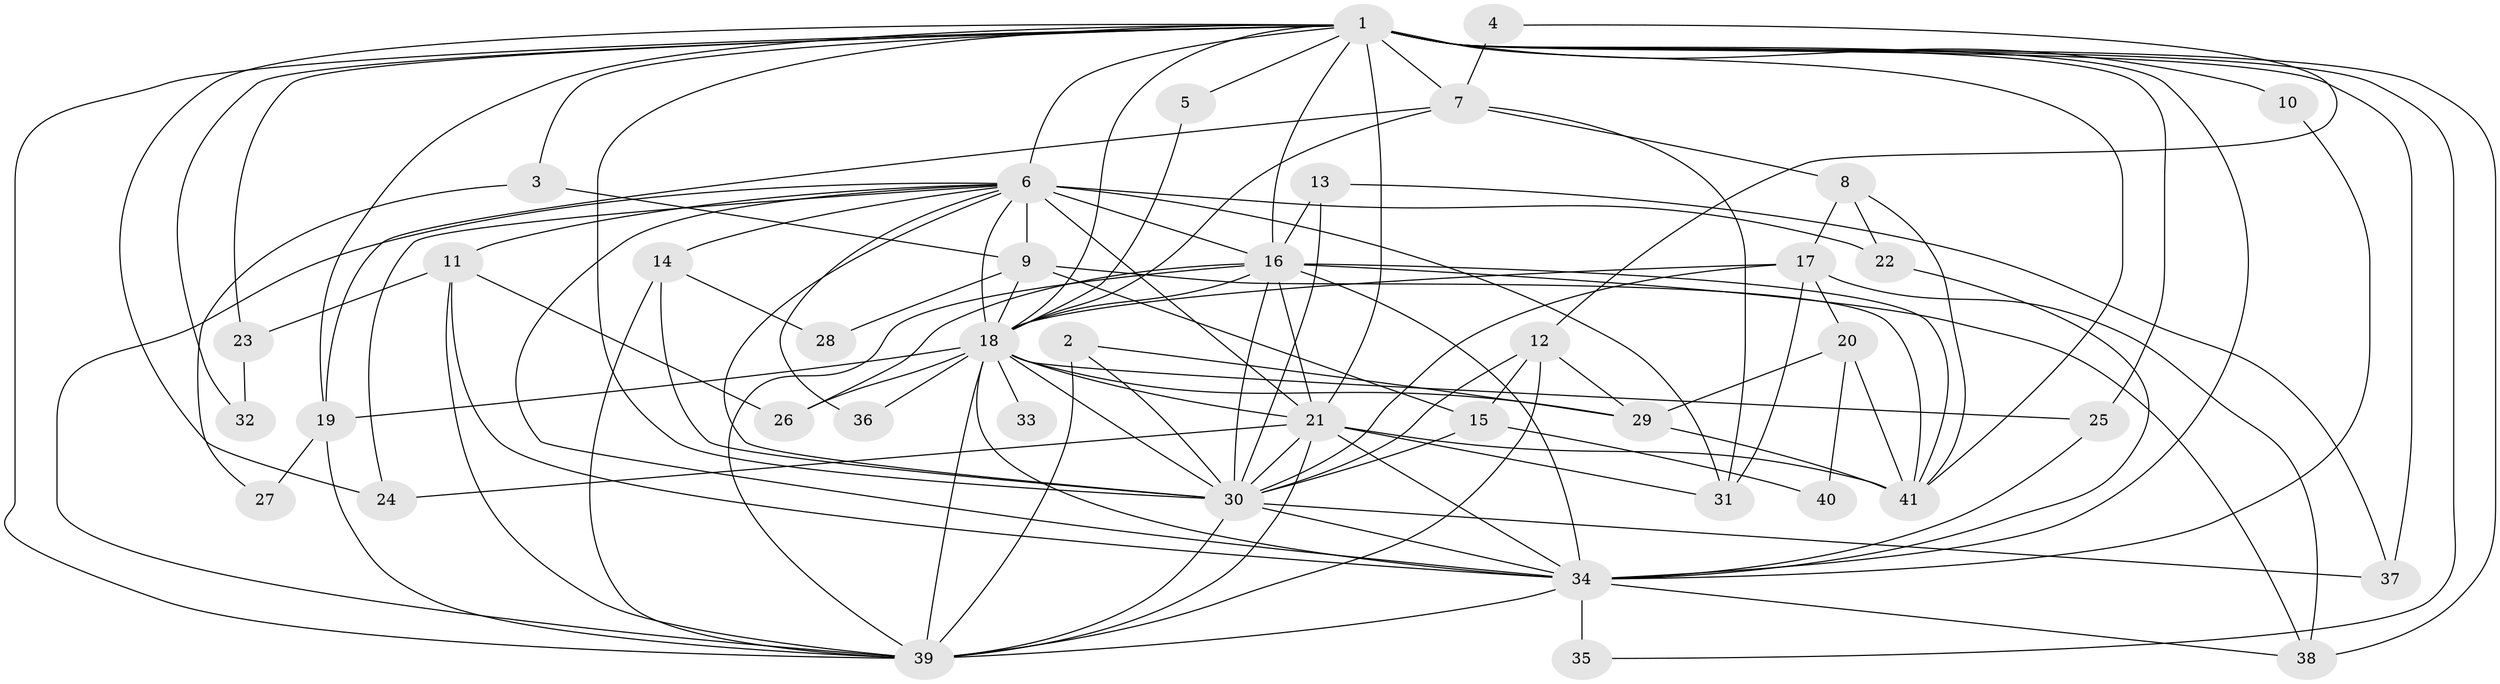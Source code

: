 // original degree distribution, {17: 0.024691358024691357, 25: 0.024691358024691357, 15: 0.012345679012345678, 14: 0.012345679012345678, 16: 0.012345679012345678, 12: 0.012345679012345678, 13: 0.012345679012345678, 18: 0.012345679012345678, 6: 0.037037037037037035, 3: 0.19753086419753085, 8: 0.012345679012345678, 5: 0.024691358024691357, 4: 0.12345679012345678, 2: 0.48148148148148145}
// Generated by graph-tools (version 1.1) at 2025/01/03/09/25 03:01:27]
// undirected, 41 vertices, 113 edges
graph export_dot {
graph [start="1"]
  node [color=gray90,style=filled];
  1;
  2;
  3;
  4;
  5;
  6;
  7;
  8;
  9;
  10;
  11;
  12;
  13;
  14;
  15;
  16;
  17;
  18;
  19;
  20;
  21;
  22;
  23;
  24;
  25;
  26;
  27;
  28;
  29;
  30;
  31;
  32;
  33;
  34;
  35;
  36;
  37;
  38;
  39;
  40;
  41;
  1 -- 3 [weight=1.0];
  1 -- 5 [weight=1.0];
  1 -- 6 [weight=2.0];
  1 -- 7 [weight=1.0];
  1 -- 10 [weight=2.0];
  1 -- 16 [weight=3.0];
  1 -- 18 [weight=2.0];
  1 -- 19 [weight=1.0];
  1 -- 21 [weight=6.0];
  1 -- 23 [weight=1.0];
  1 -- 24 [weight=1.0];
  1 -- 25 [weight=1.0];
  1 -- 30 [weight=2.0];
  1 -- 32 [weight=1.0];
  1 -- 34 [weight=2.0];
  1 -- 35 [weight=1.0];
  1 -- 37 [weight=2.0];
  1 -- 38 [weight=1.0];
  1 -- 39 [weight=2.0];
  1 -- 41 [weight=1.0];
  2 -- 29 [weight=1.0];
  2 -- 30 [weight=1.0];
  2 -- 39 [weight=1.0];
  3 -- 9 [weight=1.0];
  3 -- 27 [weight=1.0];
  4 -- 7 [weight=1.0];
  4 -- 12 [weight=1.0];
  5 -- 18 [weight=1.0];
  6 -- 9 [weight=1.0];
  6 -- 11 [weight=1.0];
  6 -- 14 [weight=1.0];
  6 -- 16 [weight=1.0];
  6 -- 18 [weight=1.0];
  6 -- 21 [weight=3.0];
  6 -- 22 [weight=1.0];
  6 -- 24 [weight=1.0];
  6 -- 30 [weight=1.0];
  6 -- 31 [weight=1.0];
  6 -- 34 [weight=1.0];
  6 -- 36 [weight=1.0];
  6 -- 39 [weight=1.0];
  7 -- 8 [weight=1.0];
  7 -- 18 [weight=1.0];
  7 -- 19 [weight=1.0];
  7 -- 31 [weight=1.0];
  8 -- 17 [weight=1.0];
  8 -- 22 [weight=1.0];
  8 -- 41 [weight=1.0];
  9 -- 15 [weight=1.0];
  9 -- 18 [weight=1.0];
  9 -- 28 [weight=1.0];
  9 -- 41 [weight=1.0];
  10 -- 34 [weight=1.0];
  11 -- 23 [weight=1.0];
  11 -- 26 [weight=1.0];
  11 -- 34 [weight=1.0];
  11 -- 39 [weight=1.0];
  12 -- 15 [weight=1.0];
  12 -- 29 [weight=1.0];
  12 -- 30 [weight=1.0];
  12 -- 39 [weight=1.0];
  13 -- 16 [weight=1.0];
  13 -- 30 [weight=1.0];
  13 -- 37 [weight=1.0];
  14 -- 28 [weight=1.0];
  14 -- 30 [weight=1.0];
  14 -- 39 [weight=1.0];
  15 -- 30 [weight=1.0];
  15 -- 40 [weight=1.0];
  16 -- 18 [weight=1.0];
  16 -- 21 [weight=2.0];
  16 -- 26 [weight=1.0];
  16 -- 30 [weight=2.0];
  16 -- 34 [weight=1.0];
  16 -- 38 [weight=1.0];
  16 -- 39 [weight=1.0];
  16 -- 41 [weight=1.0];
  17 -- 18 [weight=1.0];
  17 -- 20 [weight=1.0];
  17 -- 30 [weight=1.0];
  17 -- 31 [weight=1.0];
  17 -- 38 [weight=1.0];
  18 -- 19 [weight=2.0];
  18 -- 21 [weight=2.0];
  18 -- 25 [weight=1.0];
  18 -- 26 [weight=1.0];
  18 -- 29 [weight=1.0];
  18 -- 30 [weight=1.0];
  18 -- 33 [weight=1.0];
  18 -- 34 [weight=1.0];
  18 -- 36 [weight=3.0];
  18 -- 39 [weight=3.0];
  19 -- 27 [weight=2.0];
  19 -- 39 [weight=1.0];
  20 -- 29 [weight=1.0];
  20 -- 40 [weight=1.0];
  20 -- 41 [weight=1.0];
  21 -- 24 [weight=1.0];
  21 -- 30 [weight=3.0];
  21 -- 31 [weight=1.0];
  21 -- 34 [weight=2.0];
  21 -- 39 [weight=3.0];
  21 -- 41 [weight=2.0];
  22 -- 34 [weight=1.0];
  23 -- 32 [weight=1.0];
  25 -- 34 [weight=1.0];
  29 -- 41 [weight=1.0];
  30 -- 34 [weight=1.0];
  30 -- 37 [weight=1.0];
  30 -- 39 [weight=1.0];
  34 -- 35 [weight=2.0];
  34 -- 38 [weight=1.0];
  34 -- 39 [weight=1.0];
}
